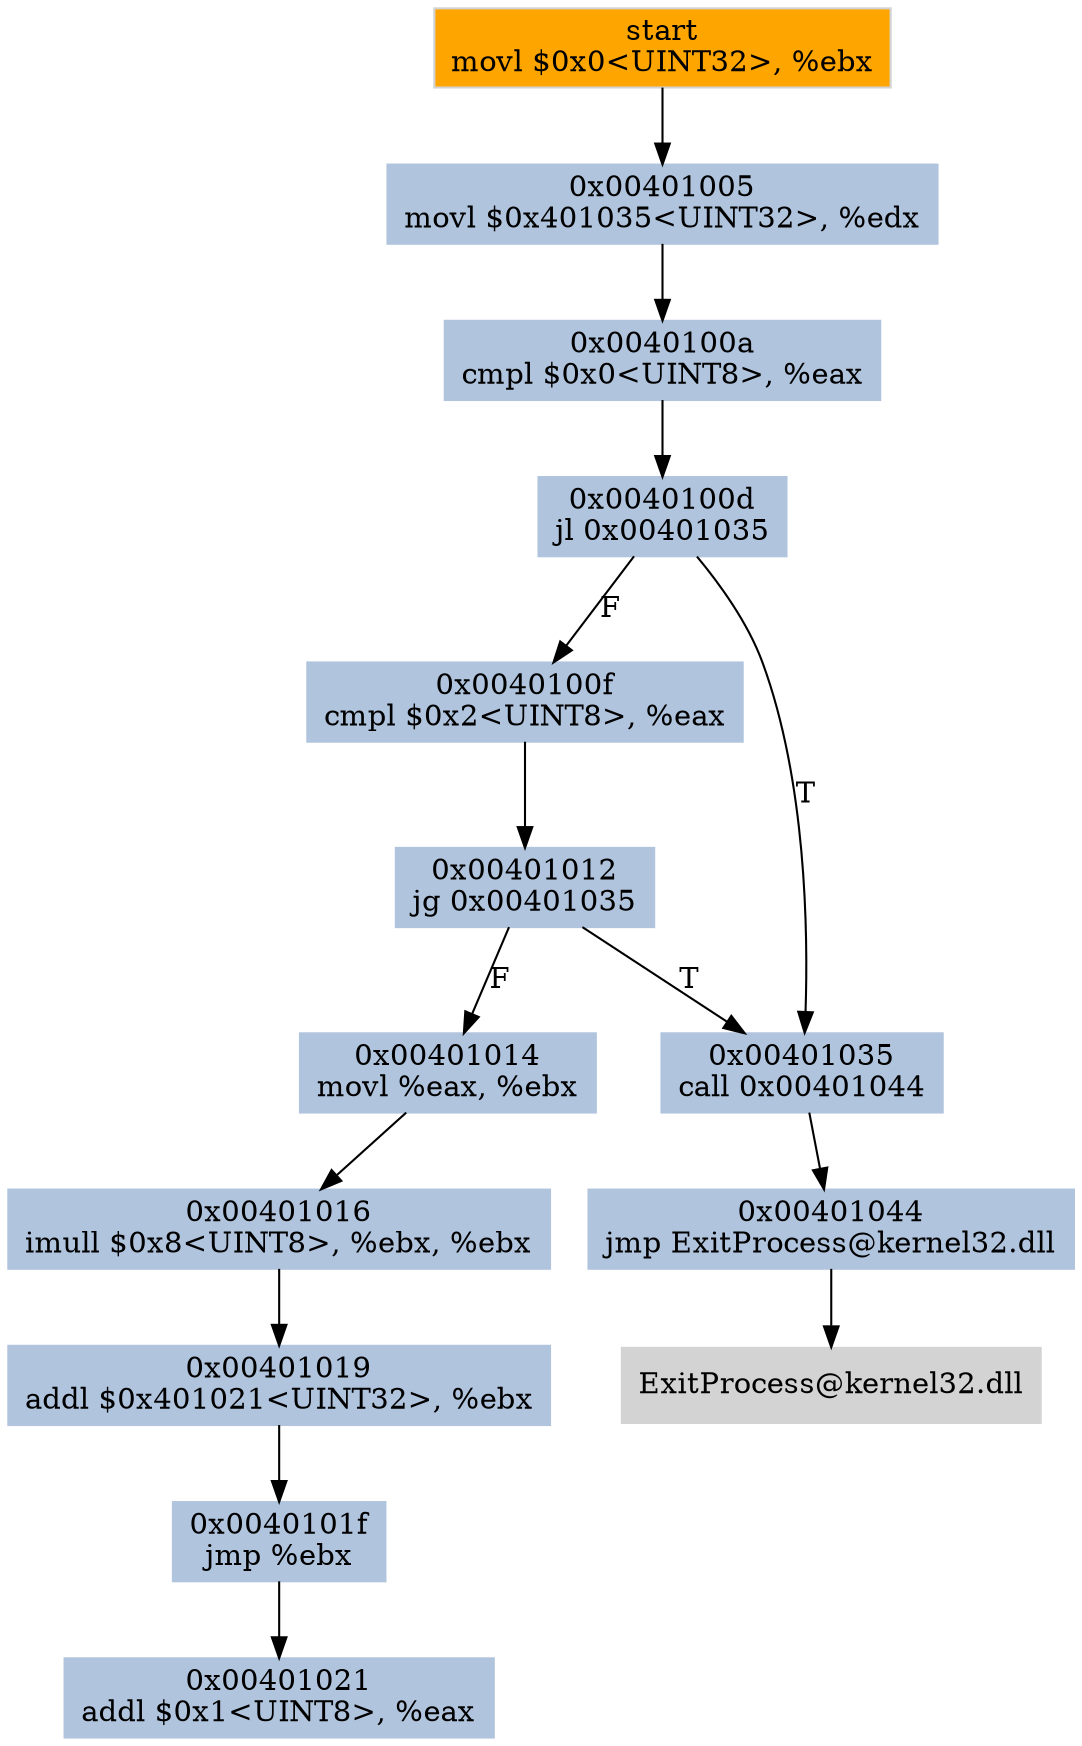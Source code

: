 digraph G {
node[shape=rectangle,style=filled,fillcolor=lightsteelblue,color=lightsteelblue]
bgcolor="transparent"
a0x00401000movl_0x0UINT32_ebx[label="start\nmovl $0x0<UINT32>, %ebx",color="lightgrey",fillcolor="orange"];
a0x00401005movl_0x401035UINT32_edx[label="0x00401005\nmovl $0x401035<UINT32>, %edx"];
a0x0040100acmpl_0x0UINT8_eax[label="0x0040100a\ncmpl $0x0<UINT8>, %eax"];
a0x0040100djl_0x00401035[label="0x0040100d\njl 0x00401035"];
a0x0040100fcmpl_0x2UINT8_eax[label="0x0040100f\ncmpl $0x2<UINT8>, %eax"];
a0x00401035call_0x00401044[label="0x00401035\ncall 0x00401044"];
a0x00401044jmp_ExitProcess_kernel32_dll[label="0x00401044\njmp ExitProcess@kernel32.dll"];
ExitProcess_kernel32_dll[label="ExitProcess@kernel32.dll",color="lightgrey",fillcolor="lightgrey"];
a0x00401012jg_0x00401035[label="0x00401012\njg 0x00401035"];
a0x00401014movl_eax_ebx[label="0x00401014\nmovl %eax, %ebx"];
a0x00401016imull_0x8UINT8_ebx_ebx[label="0x00401016\nimull $0x8<UINT8>, %ebx, %ebx"];
a0x00401019addl_0x401021UINT32_ebx[label="0x00401019\naddl $0x401021<UINT32>, %ebx"];
a0x0040101fjmp_ebx[label="0x0040101f\njmp %ebx"];
a0x00401021addl_0x1UINT8_eax[label="0x00401021\naddl $0x1<UINT8>, %eax"];
a0x00401000movl_0x0UINT32_ebx -> a0x00401005movl_0x401035UINT32_edx [color="#000000"];
a0x00401005movl_0x401035UINT32_edx -> a0x0040100acmpl_0x0UINT8_eax [color="#000000"];
a0x0040100acmpl_0x0UINT8_eax -> a0x0040100djl_0x00401035 [color="#000000"];
a0x0040100djl_0x00401035 -> a0x0040100fcmpl_0x2UINT8_eax [color="#000000",label="F"];
a0x0040100djl_0x00401035 -> a0x00401035call_0x00401044 [color="#000000",label="T"];
a0x00401035call_0x00401044 -> a0x00401044jmp_ExitProcess_kernel32_dll [color="#000000"];
a0x00401044jmp_ExitProcess_kernel32_dll -> ExitProcess_kernel32_dll [color="#000000"];
a0x0040100fcmpl_0x2UINT8_eax -> a0x00401012jg_0x00401035 [color="#000000"];
a0x00401012jg_0x00401035 -> a0x00401014movl_eax_ebx [color="#000000",label="F"];
a0x00401012jg_0x00401035 -> a0x00401035call_0x00401044 [color="#000000",label="T"];
a0x00401014movl_eax_ebx -> a0x00401016imull_0x8UINT8_ebx_ebx [color="#000000"];
a0x00401016imull_0x8UINT8_ebx_ebx -> a0x00401019addl_0x401021UINT32_ebx [color="#000000"];
a0x00401019addl_0x401021UINT32_ebx -> a0x0040101fjmp_ebx [color="#000000"];
a0x0040101fjmp_ebx -> a0x00401021addl_0x1UINT8_eax [color="#000000"];
}
